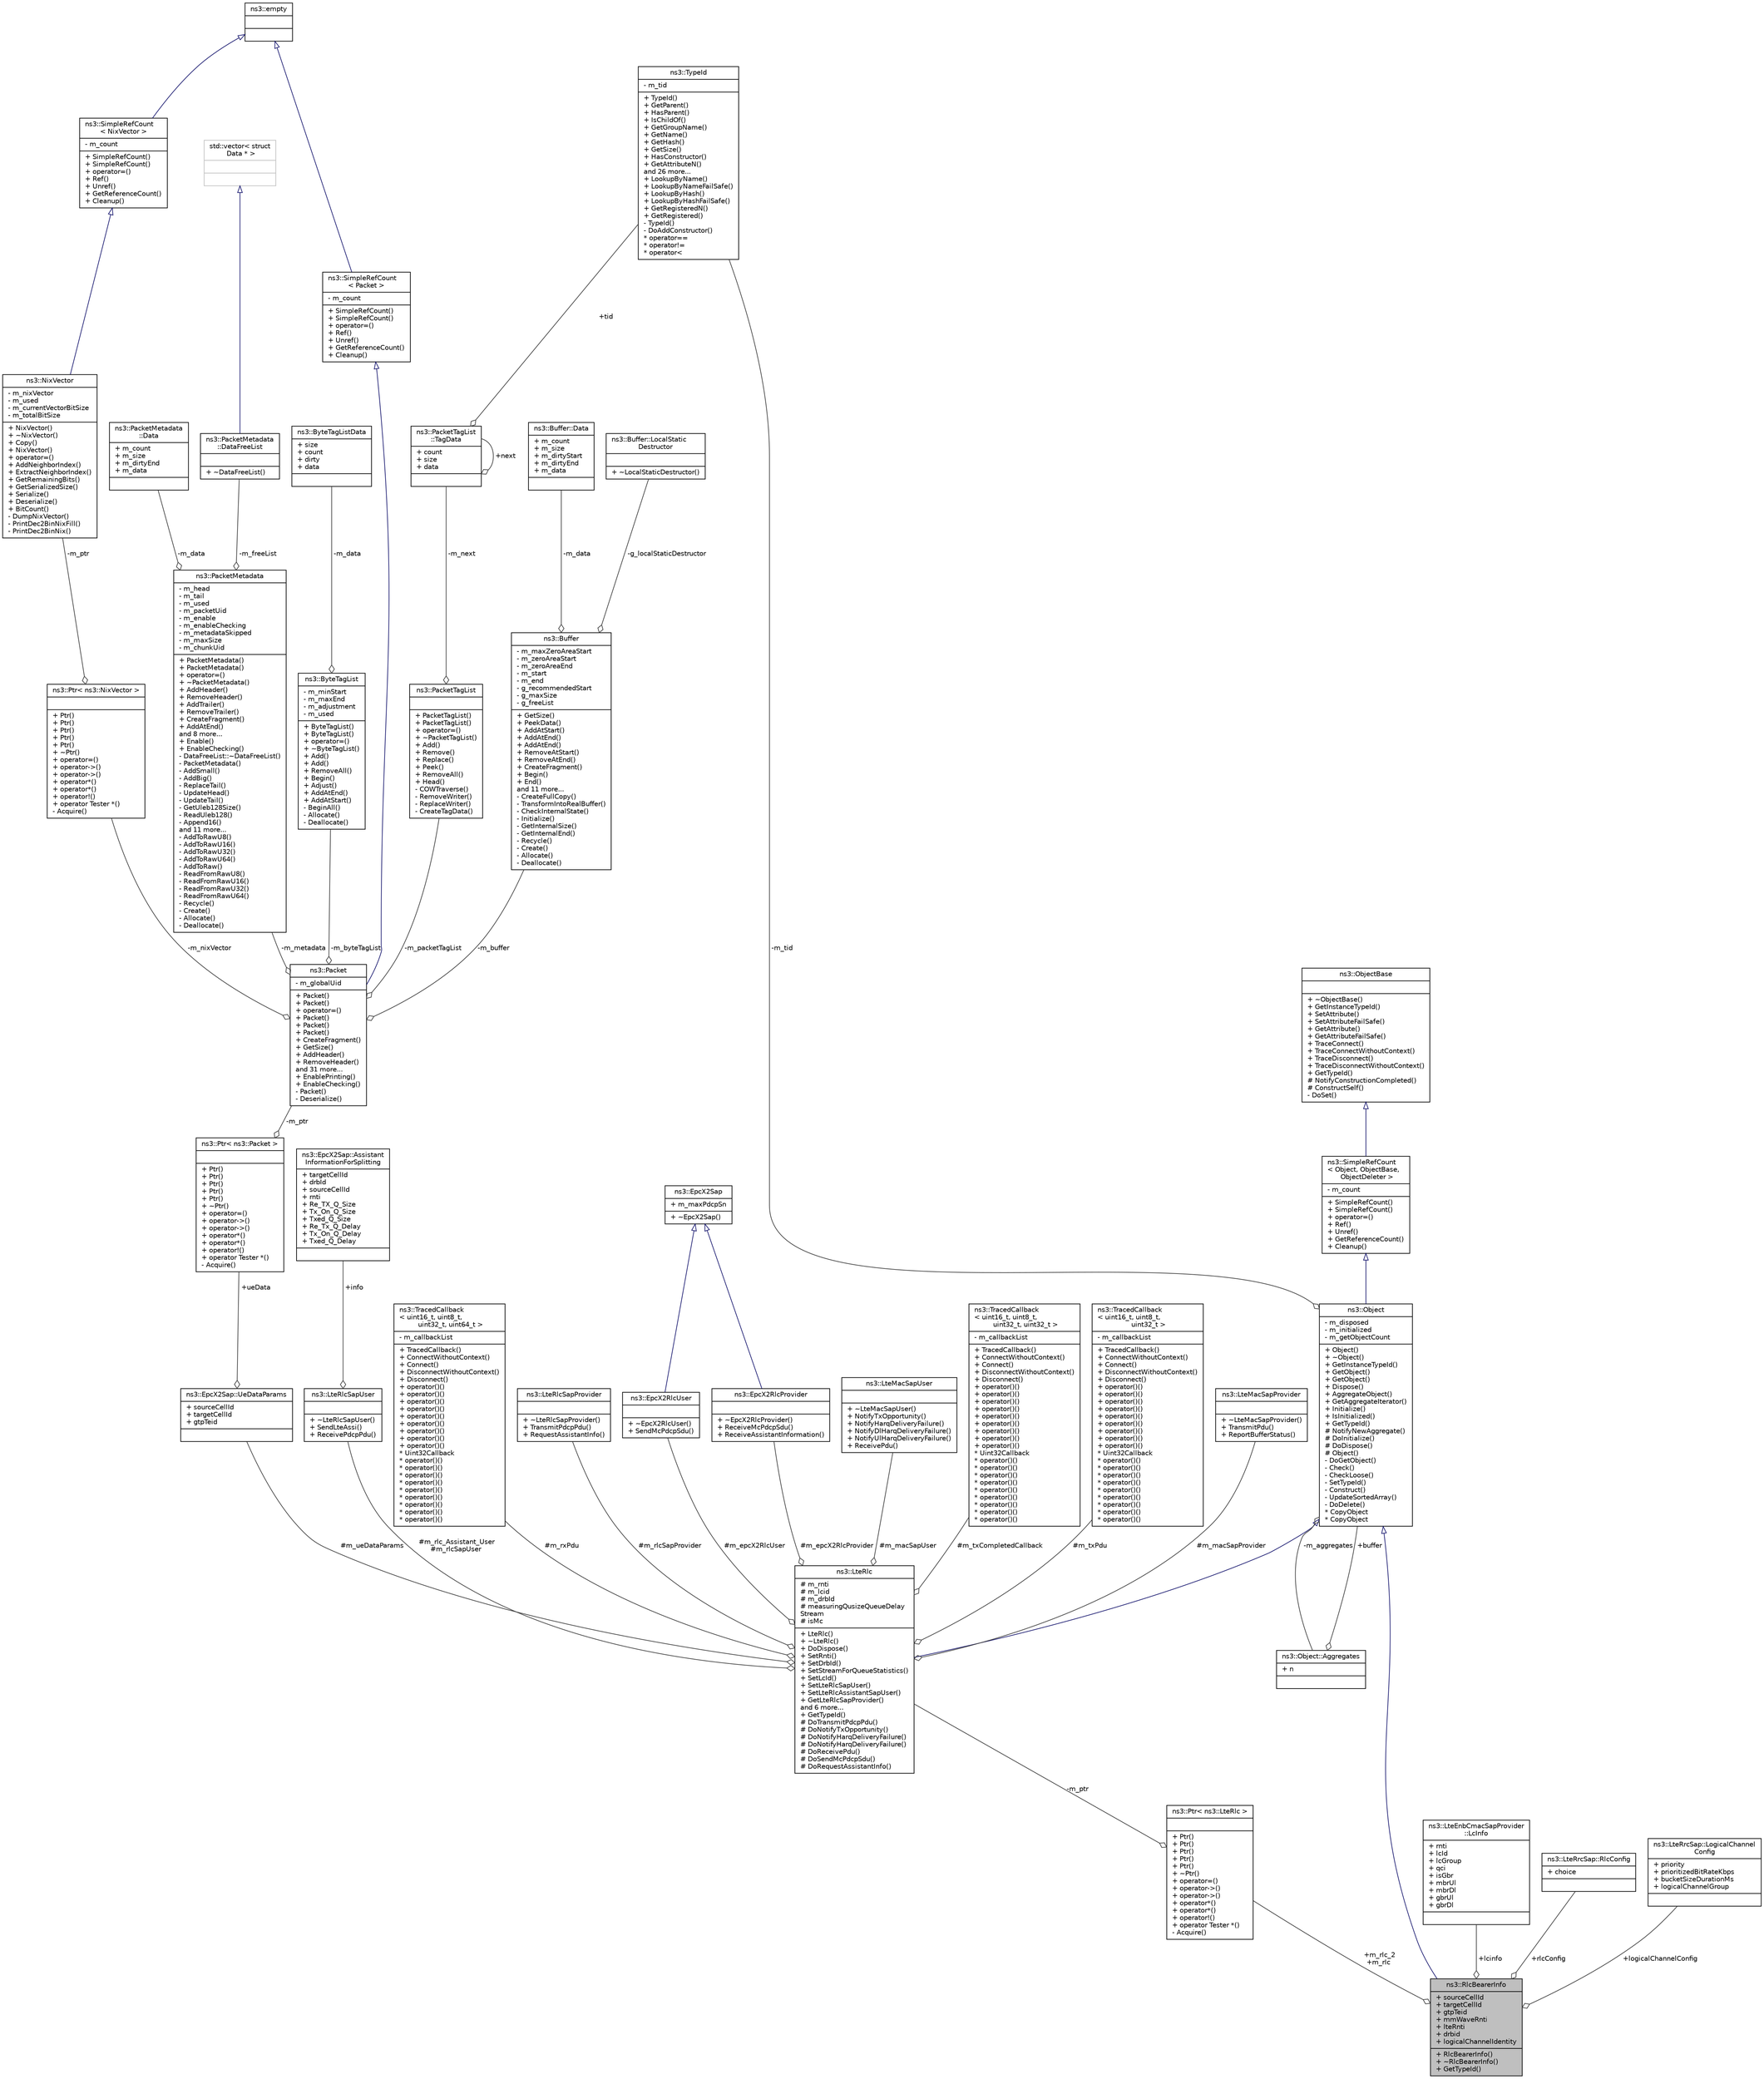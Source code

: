 digraph "ns3::RlcBearerInfo"
{
  edge [fontname="Helvetica",fontsize="10",labelfontname="Helvetica",labelfontsize="10"];
  node [fontname="Helvetica",fontsize="10",shape=record];
  Node1 [label="{ns3::RlcBearerInfo\n|+ sourceCellId\l+ targetCellId\l+ gtpTeid\l+ mmWaveRnti\l+ lteRnti\l+ drbid\l+ logicalChannelIdentity\l|+ RlcBearerInfo()\l+ ~RlcBearerInfo()\l+ GetTypeId()\l}",height=0.2,width=0.4,color="black", fillcolor="grey75", style="filled", fontcolor="black"];
  Node2 -> Node1 [dir="back",color="midnightblue",fontsize="10",style="solid",arrowtail="onormal"];
  Node2 [label="{ns3::Object\n|- m_disposed\l- m_initialized\l- m_getObjectCount\l|+ Object()\l+ ~Object()\l+ GetInstanceTypeId()\l+ GetObject()\l+ GetObject()\l+ Dispose()\l+ AggregateObject()\l+ GetAggregateIterator()\l+ Initialize()\l+ IsInitialized()\l+ GetTypeId()\l# NotifyNewAggregate()\l# DoInitialize()\l# DoDispose()\l# Object()\l- DoGetObject()\l- Check()\l- CheckLoose()\l- SetTypeId()\l- Construct()\l- UpdateSortedArray()\l- DoDelete()\l* CopyObject\l* CopyObject\l}",height=0.2,width=0.4,color="black", fillcolor="white", style="filled",URL="$d9/d77/classns3_1_1Object.html",tooltip="A base class which provides memory management and object aggregation. "];
  Node3 -> Node2 [dir="back",color="midnightblue",fontsize="10",style="solid",arrowtail="onormal"];
  Node3 [label="{ns3::SimpleRefCount\l\< Object, ObjectBase,\l ObjectDeleter \>\n|- m_count\l|+ SimpleRefCount()\l+ SimpleRefCount()\l+ operator=()\l+ Ref()\l+ Unref()\l+ GetReferenceCount()\l+ Cleanup()\l}",height=0.2,width=0.4,color="black", fillcolor="white", style="filled",URL="$da/da1/classns3_1_1SimpleRefCount.html"];
  Node4 -> Node3 [dir="back",color="midnightblue",fontsize="10",style="solid",arrowtail="onormal"];
  Node4 [label="{ns3::ObjectBase\n||+ ~ObjectBase()\l+ GetInstanceTypeId()\l+ SetAttribute()\l+ SetAttributeFailSafe()\l+ GetAttribute()\l+ GetAttributeFailSafe()\l+ TraceConnect()\l+ TraceConnectWithoutContext()\l+ TraceDisconnect()\l+ TraceDisconnectWithoutContext()\l+ GetTypeId()\l# NotifyConstructionCompleted()\l# ConstructSelf()\l- DoSet()\l}",height=0.2,width=0.4,color="black", fillcolor="white", style="filled",URL="$d2/dac/classns3_1_1ObjectBase.html",tooltip="Anchor the ns-3 type and attribute system. "];
  Node5 -> Node2 [color="grey25",fontsize="10",style="solid",label=" -m_tid" ,arrowhead="odiamond"];
  Node5 [label="{ns3::TypeId\n|- m_tid\l|+ TypeId()\l+ GetParent()\l+ HasParent()\l+ IsChildOf()\l+ GetGroupName()\l+ GetName()\l+ GetHash()\l+ GetSize()\l+ HasConstructor()\l+ GetAttributeN()\land 26 more...\l+ LookupByName()\l+ LookupByNameFailSafe()\l+ LookupByHash()\l+ LookupByHashFailSafe()\l+ GetRegisteredN()\l+ GetRegistered()\l- TypeId()\l- DoAddConstructor()\l* operator==\l* operator!=\l* operator\<\l}",height=0.2,width=0.4,color="black", fillcolor="white", style="filled",URL="$d6/d11/classns3_1_1TypeId.html",tooltip="a unique identifier for an interface. "];
  Node6 -> Node2 [color="grey25",fontsize="10",style="solid",label=" -m_aggregates" ,arrowhead="odiamond"];
  Node6 [label="{ns3::Object::Aggregates\n|+ n\l|}",height=0.2,width=0.4,color="black", fillcolor="white", style="filled",URL="$d5/de9/structns3_1_1Object_1_1Aggregates.html"];
  Node2 -> Node6 [color="grey25",fontsize="10",style="solid",label=" +buffer" ,arrowhead="odiamond"];
  Node7 -> Node1 [color="grey25",fontsize="10",style="solid",label=" +lcinfo" ,arrowhead="odiamond"];
  Node7 [label="{ns3::LteEnbCmacSapProvider\l::LcInfo\n|+ rnti\l+ lcId\l+ lcGroup\l+ qci\l+ isGbr\l+ mbrUl\l+ mbrDl\l+ gbrUl\l+ gbrDl\l|}",height=0.2,width=0.4,color="black", fillcolor="white", style="filled",URL="$d5/d6b/structns3_1_1LteEnbCmacSapProvider_1_1LcInfo.html"];
  Node8 -> Node1 [color="grey25",fontsize="10",style="solid",label=" +rlcConfig" ,arrowhead="odiamond"];
  Node8 [label="{ns3::LteRrcSap::RlcConfig\n|+ choice\l|}",height=0.2,width=0.4,color="black", fillcolor="white", style="filled",URL="$d0/d9d/structns3_1_1LteRrcSap_1_1RlcConfig.html"];
  Node9 -> Node1 [color="grey25",fontsize="10",style="solid",label=" +m_rlc_2\n+m_rlc" ,arrowhead="odiamond"];
  Node9 [label="{ns3::Ptr\< ns3::LteRlc \>\n||+ Ptr()\l+ Ptr()\l+ Ptr()\l+ Ptr()\l+ Ptr()\l+ ~Ptr()\l+ operator=()\l+ operator-\>()\l+ operator-\>()\l+ operator*()\l+ operator*()\l+ operator!()\l+ operator Tester *()\l- Acquire()\l}",height=0.2,width=0.4,color="black", fillcolor="white", style="filled",URL="$dc/d90/classns3_1_1Ptr.html"];
  Node10 -> Node9 [color="grey25",fontsize="10",style="solid",label=" -m_ptr" ,arrowhead="odiamond"];
  Node10 [label="{ns3::LteRlc\n|# m_rnti\l# m_lcid\l# m_drbId\l# measuringQusizeQueueDelay\lStream\l# isMc\l|+ LteRlc()\l+ ~LteRlc()\l+ DoDispose()\l+ SetRnti()\l+ SetDrbId()\l+ SetStreamForQueueStatistics()\l+ SetLcId()\l+ SetLteRlcSapUser()\l+ SetLteRlcAssistantSapUser()\l+ GetLteRlcSapProvider()\land 6 more...\l+ GetTypeId()\l# DoTransmitPdcpPdu()\l# DoNotifyTxOpportunity()\l# DoNotifyHarqDeliveryFailure()\l# DoNotifyHarqDeliveryFailure()\l# DoReceivePdu()\l# DoSendMcPdcpSdu()\l# DoRequestAssistantInfo()\l}",height=0.2,width=0.4,color="black", fillcolor="white", style="filled",URL="$d9/d7c/classns3_1_1LteRlc.html"];
  Node2 -> Node10 [dir="back",color="midnightblue",fontsize="10",style="solid",arrowtail="onormal"];
  Node11 -> Node10 [color="grey25",fontsize="10",style="solid",label=" #m_rlcSapProvider" ,arrowhead="odiamond"];
  Node11 [label="{ns3::LteRlcSapProvider\n||+ ~LteRlcSapProvider()\l+ TransmitPdcpPdu()\l+ RequestAssistantInfo()\l}",height=0.2,width=0.4,color="black", fillcolor="white", style="filled",URL="$dc/da8/classns3_1_1LteRlcSapProvider.html"];
  Node12 -> Node10 [color="grey25",fontsize="10",style="solid",label=" #m_epcX2RlcUser" ,arrowhead="odiamond"];
  Node12 [label="{ns3::EpcX2RlcUser\n||+ ~EpcX2RlcUser()\l+ SendMcPdcpSdu()\l}",height=0.2,width=0.4,color="black", fillcolor="white", style="filled",URL="$db/d48/classns3_1_1EpcX2RlcUser.html"];
  Node13 -> Node12 [dir="back",color="midnightblue",fontsize="10",style="solid",arrowtail="onormal"];
  Node13 [label="{ns3::EpcX2Sap\n|+ m_maxPdcpSn\l|+ ~EpcX2Sap()\l}",height=0.2,width=0.4,color="black", fillcolor="white", style="filled",URL="$d1/dc9/classns3_1_1EpcX2Sap.html",tooltip="Common structures for EpcX2SapProvider and EpcX2SapUser. "];
  Node14 -> Node10 [color="grey25",fontsize="10",style="solid",label=" #m_ueDataParams" ,arrowhead="odiamond"];
  Node14 [label="{ns3::EpcX2Sap::UeDataParams\n|+ sourceCellId\l+ targetCellId\l+ gtpTeid\l|}",height=0.2,width=0.4,color="black", fillcolor="white", style="filled",URL="$da/dea/structns3_1_1EpcX2Sap_1_1UeDataParams.html",tooltip="Parameters of the UE DATA primitive. "];
  Node15 -> Node14 [color="grey25",fontsize="10",style="solid",label=" +ueData" ,arrowhead="odiamond"];
  Node15 [label="{ns3::Ptr\< ns3::Packet \>\n||+ Ptr()\l+ Ptr()\l+ Ptr()\l+ Ptr()\l+ Ptr()\l+ ~Ptr()\l+ operator=()\l+ operator-\>()\l+ operator-\>()\l+ operator*()\l+ operator*()\l+ operator!()\l+ operator Tester *()\l- Acquire()\l}",height=0.2,width=0.4,color="black", fillcolor="white", style="filled",URL="$dc/d90/classns3_1_1Ptr.html"];
  Node16 -> Node15 [color="grey25",fontsize="10",style="solid",label=" -m_ptr" ,arrowhead="odiamond"];
  Node16 [label="{ns3::Packet\n|- m_globalUid\l|+ Packet()\l+ Packet()\l+ operator=()\l+ Packet()\l+ Packet()\l+ Packet()\l+ CreateFragment()\l+ GetSize()\l+ AddHeader()\l+ RemoveHeader()\land 31 more...\l+ EnablePrinting()\l+ EnableChecking()\l- Packet()\l- Deserialize()\l}",height=0.2,width=0.4,color="black", fillcolor="white", style="filled",URL="$dd/d7a/classns3_1_1Packet.html",tooltip="network packets "];
  Node17 -> Node16 [dir="back",color="midnightblue",fontsize="10",style="solid",arrowtail="onormal"];
  Node17 [label="{ns3::SimpleRefCount\l\< Packet \>\n|- m_count\l|+ SimpleRefCount()\l+ SimpleRefCount()\l+ operator=()\l+ Ref()\l+ Unref()\l+ GetReferenceCount()\l+ Cleanup()\l}",height=0.2,width=0.4,color="black", fillcolor="white", style="filled",URL="$da/da1/classns3_1_1SimpleRefCount.html"];
  Node18 -> Node17 [dir="back",color="midnightblue",fontsize="10",style="solid",arrowtail="onormal"];
  Node18 [label="{ns3::empty\n||}",height=0.2,width=0.4,color="black", fillcolor="white", style="filled",URL="$d9/d6a/classns3_1_1empty.html",tooltip="make Callback use a separate empty type "];
  Node19 -> Node16 [color="grey25",fontsize="10",style="solid",label=" -m_nixVector" ,arrowhead="odiamond"];
  Node19 [label="{ns3::Ptr\< ns3::NixVector \>\n||+ Ptr()\l+ Ptr()\l+ Ptr()\l+ Ptr()\l+ Ptr()\l+ ~Ptr()\l+ operator=()\l+ operator-\>()\l+ operator-\>()\l+ operator*()\l+ operator*()\l+ operator!()\l+ operator Tester *()\l- Acquire()\l}",height=0.2,width=0.4,color="black", fillcolor="white", style="filled",URL="$dc/d90/classns3_1_1Ptr.html"];
  Node20 -> Node19 [color="grey25",fontsize="10",style="solid",label=" -m_ptr" ,arrowhead="odiamond"];
  Node20 [label="{ns3::NixVector\n|- m_nixVector\l- m_used\l- m_currentVectorBitSize\l- m_totalBitSize\l|+ NixVector()\l+ ~NixVector()\l+ Copy()\l+ NixVector()\l+ operator=()\l+ AddNeighborIndex()\l+ ExtractNeighborIndex()\l+ GetRemainingBits()\l+ GetSerializedSize()\l+ Serialize()\l+ Deserialize()\l+ BitCount()\l- DumpNixVector()\l- PrintDec2BinNixFill()\l- PrintDec2BinNix()\l}",height=0.2,width=0.4,color="black", fillcolor="white", style="filled",URL="$d1/d44/classns3_1_1NixVector.html",tooltip="Neighbor-index data structure for nix-vector routing. "];
  Node21 -> Node20 [dir="back",color="midnightblue",fontsize="10",style="solid",arrowtail="onormal"];
  Node21 [label="{ns3::SimpleRefCount\l\< NixVector \>\n|- m_count\l|+ SimpleRefCount()\l+ SimpleRefCount()\l+ operator=()\l+ Ref()\l+ Unref()\l+ GetReferenceCount()\l+ Cleanup()\l}",height=0.2,width=0.4,color="black", fillcolor="white", style="filled",URL="$da/da1/classns3_1_1SimpleRefCount.html"];
  Node18 -> Node21 [dir="back",color="midnightblue",fontsize="10",style="solid",arrowtail="onormal"];
  Node22 -> Node16 [color="grey25",fontsize="10",style="solid",label=" -m_metadata" ,arrowhead="odiamond"];
  Node22 [label="{ns3::PacketMetadata\n|- m_head\l- m_tail\l- m_used\l- m_packetUid\l- m_enable\l- m_enableChecking\l- m_metadataSkipped\l- m_maxSize\l- m_chunkUid\l|+ PacketMetadata()\l+ PacketMetadata()\l+ operator=()\l+ ~PacketMetadata()\l+ AddHeader()\l+ RemoveHeader()\l+ AddTrailer()\l+ RemoveTrailer()\l+ CreateFragment()\l+ AddAtEnd()\land 8 more...\l+ Enable()\l+ EnableChecking()\l- DataFreeList::~DataFreeList()\l- PacketMetadata()\l- AddSmall()\l- AddBig()\l- ReplaceTail()\l- UpdateHead()\l- UpdateTail()\l- GetUleb128Size()\l- ReadUleb128()\l- Append16()\land 11 more...\l- AddToRawU8()\l- AddToRawU16()\l- AddToRawU32()\l- AddToRawU64()\l- AddToRaw()\l- ReadFromRawU8()\l- ReadFromRawU16()\l- ReadFromRawU32()\l- ReadFromRawU64()\l- Recycle()\l- Create()\l- Allocate()\l- Deallocate()\l}",height=0.2,width=0.4,color="black", fillcolor="white", style="filled",URL="$d1/db1/classns3_1_1PacketMetadata.html",tooltip="Handle packet metadata about packet headers and trailers. "];
  Node23 -> Node22 [color="grey25",fontsize="10",style="solid",label=" -m_data" ,arrowhead="odiamond"];
  Node23 [label="{ns3::PacketMetadata\l::Data\n|+ m_count\l+ m_size\l+ m_dirtyEnd\l+ m_data\l|}",height=0.2,width=0.4,color="black", fillcolor="white", style="filled",URL="$d6/d9c/structns3_1_1PacketMetadata_1_1Data.html"];
  Node24 -> Node22 [color="grey25",fontsize="10",style="solid",label=" -m_freeList" ,arrowhead="odiamond"];
  Node24 [label="{ns3::PacketMetadata\l::DataFreeList\n||+ ~DataFreeList()\l}",height=0.2,width=0.4,color="black", fillcolor="white", style="filled",URL="$d0/df8/classns3_1_1PacketMetadata_1_1DataFreeList.html",tooltip="Class to hold all the metadata. "];
  Node25 -> Node24 [dir="back",color="midnightblue",fontsize="10",style="solid",arrowtail="onormal"];
  Node25 [label="{std::vector\< struct\l Data * \>\n||}",height=0.2,width=0.4,color="grey75", fillcolor="white", style="filled"];
  Node26 -> Node16 [color="grey25",fontsize="10",style="solid",label=" -m_byteTagList" ,arrowhead="odiamond"];
  Node26 [label="{ns3::ByteTagList\n|- m_minStart\l- m_maxEnd\l- m_adjustment\l- m_used\l|+ ByteTagList()\l+ ByteTagList()\l+ operator=()\l+ ~ByteTagList()\l+ Add()\l+ Add()\l+ RemoveAll()\l+ Begin()\l+ Adjust()\l+ AddAtEnd()\l+ AddAtStart()\l- BeginAll()\l- Allocate()\l- Deallocate()\l}",height=0.2,width=0.4,color="black", fillcolor="white", style="filled",URL="$dd/d64/classns3_1_1ByteTagList.html",tooltip="keep track of the byte tags stored in a packet. "];
  Node27 -> Node26 [color="grey25",fontsize="10",style="solid",label=" -m_data" ,arrowhead="odiamond"];
  Node27 [label="{ns3::ByteTagListData\n|+ size\l+ count\l+ dirty\l+ data\l|}",height=0.2,width=0.4,color="black", fillcolor="white", style="filled",URL="$d5/d62/structns3_1_1ByteTagListData.html",tooltip="Internal representation of the byte tags stored in a packet. "];
  Node28 -> Node16 [color="grey25",fontsize="10",style="solid",label=" -m_packetTagList" ,arrowhead="odiamond"];
  Node28 [label="{ns3::PacketTagList\n||+ PacketTagList()\l+ PacketTagList()\l+ operator=()\l+ ~PacketTagList()\l+ Add()\l+ Remove()\l+ Replace()\l+ Peek()\l+ RemoveAll()\l+ Head()\l- COWTraverse()\l- RemoveWriter()\l- ReplaceWriter()\l- CreateTagData()\l}",height=0.2,width=0.4,color="black", fillcolor="white", style="filled",URL="$dd/d19/classns3_1_1PacketTagList.html",tooltip="List of the packet tags stored in a packet. "];
  Node29 -> Node28 [color="grey25",fontsize="10",style="solid",label=" -m_next" ,arrowhead="odiamond"];
  Node29 [label="{ns3::PacketTagList\l::TagData\n|+ count\l+ size\l+ data\l|}",height=0.2,width=0.4,color="black", fillcolor="white", style="filled",URL="$d5/d03/structns3_1_1PacketTagList_1_1TagData.html"];
  Node29 -> Node29 [color="grey25",fontsize="10",style="solid",label=" +next" ,arrowhead="odiamond"];
  Node5 -> Node29 [color="grey25",fontsize="10",style="solid",label=" +tid" ,arrowhead="odiamond"];
  Node30 -> Node16 [color="grey25",fontsize="10",style="solid",label=" -m_buffer" ,arrowhead="odiamond"];
  Node30 [label="{ns3::Buffer\n|- m_maxZeroAreaStart\l- m_zeroAreaStart\l- m_zeroAreaEnd\l- m_start\l- m_end\l- g_recommendedStart\l- g_maxSize\l- g_freeList\l|+ GetSize()\l+ PeekData()\l+ AddAtStart()\l+ AddAtEnd()\l+ AddAtEnd()\l+ RemoveAtStart()\l+ RemoveAtEnd()\l+ CreateFragment()\l+ Begin()\l+ End()\land 11 more...\l- CreateFullCopy()\l- TransformIntoRealBuffer()\l- CheckInternalState()\l- Initialize()\l- GetInternalSize()\l- GetInternalEnd()\l- Recycle()\l- Create()\l- Allocate()\l- Deallocate()\l}",height=0.2,width=0.4,color="black", fillcolor="white", style="filled",URL="$da/d85/classns3_1_1Buffer.html",tooltip="automatically resized byte buffer "];
  Node31 -> Node30 [color="grey25",fontsize="10",style="solid",label=" -m_data" ,arrowhead="odiamond"];
  Node31 [label="{ns3::Buffer::Data\n|+ m_count\l+ m_size\l+ m_dirtyStart\l+ m_dirtyEnd\l+ m_data\l|}",height=0.2,width=0.4,color="black", fillcolor="white", style="filled",URL="$d9/dcc/structns3_1_1Buffer_1_1Data.html"];
  Node32 -> Node30 [color="grey25",fontsize="10",style="solid",label=" -g_localStaticDestructor" ,arrowhead="odiamond"];
  Node32 [label="{ns3::Buffer::LocalStatic\lDestructor\n||+ ~LocalStaticDestructor()\l}",height=0.2,width=0.4,color="black", fillcolor="white", style="filled",URL="$dc/de5/structns3_1_1Buffer_1_1LocalStaticDestructor.html",tooltip="Local static destructor structure. "];
  Node33 -> Node10 [color="grey25",fontsize="10",style="solid",label=" #m_rxPdu" ,arrowhead="odiamond"];
  Node33 [label="{ns3::TracedCallback\l\< uint16_t, uint8_t,\l uint32_t, uint64_t \>\n|- m_callbackList\l|+ TracedCallback()\l+ ConnectWithoutContext()\l+ Connect()\l+ DisconnectWithoutContext()\l+ Disconnect()\l+ operator()()\l+ operator()()\l+ operator()()\l+ operator()()\l+ operator()()\l+ operator()()\l+ operator()()\l+ operator()()\l+ operator()()\l* Uint32Callback\l* operator()()\l* operator()()\l* operator()()\l* operator()()\l* operator()()\l* operator()()\l* operator()()\l* operator()()\l* operator()()\l}",height=0.2,width=0.4,color="black", fillcolor="white", style="filled",URL="$df/dec/classns3_1_1TracedCallback.html"];
  Node34 -> Node10 [color="grey25",fontsize="10",style="solid",label=" #m_rlc_Assistant_User\n#m_rlcSapUser" ,arrowhead="odiamond"];
  Node34 [label="{ns3::LteRlcSapUser\n||+ ~LteRlcSapUser()\l+ SendLteAssi()\l+ ReceivePdcpPdu()\l}",height=0.2,width=0.4,color="black", fillcolor="white", style="filled",URL="$d9/d10/classns3_1_1LteRlcSapUser.html"];
  Node35 -> Node34 [color="grey25",fontsize="10",style="solid",label=" +info" ,arrowhead="odiamond"];
  Node35 [label="{ns3::EpcX2Sap::Assistant\lInformationForSplitting\n|+ targetCellId\l+ drbId\l+ sourceCellId\l+ rnti\l+ Re_TX_Q_Size\l+ Tx_On_Q_Size\l+ Txed_Q_Size\l+ Re_Tx_Q_Delay\l+ Tx_On_Q_Delay\l+ Txed_Q_Delay\l|}",height=0.2,width=0.4,color="black", fillcolor="white", style="filled",URL="$db/d2f/structns3_1_1EpcX2Sap_1_1AssistantInformationForSplitting.html"];
  Node36 -> Node10 [color="grey25",fontsize="10",style="solid",label=" #m_macSapUser" ,arrowhead="odiamond"];
  Node36 [label="{ns3::LteMacSapUser\n||+ ~LteMacSapUser()\l+ NotifyTxOpportunity()\l+ NotifyHarqDeliveryFailure()\l+ NotifyDlHarqDeliveryFailure()\l+ NotifyUlHarqDeliveryFailure()\l+ ReceivePdu()\l}",height=0.2,width=0.4,color="black", fillcolor="white", style="filled",URL="$df/d25/classns3_1_1LteMacSapUser.html"];
  Node37 -> Node10 [color="grey25",fontsize="10",style="solid",label=" #m_txCompletedCallback" ,arrowhead="odiamond"];
  Node37 [label="{ns3::TracedCallback\l\< uint16_t, uint8_t,\l uint32_t, uint32_t \>\n|- m_callbackList\l|+ TracedCallback()\l+ ConnectWithoutContext()\l+ Connect()\l+ DisconnectWithoutContext()\l+ Disconnect()\l+ operator()()\l+ operator()()\l+ operator()()\l+ operator()()\l+ operator()()\l+ operator()()\l+ operator()()\l+ operator()()\l+ operator()()\l* Uint32Callback\l* operator()()\l* operator()()\l* operator()()\l* operator()()\l* operator()()\l* operator()()\l* operator()()\l* operator()()\l* operator()()\l}",height=0.2,width=0.4,color="black", fillcolor="white", style="filled",URL="$df/dec/classns3_1_1TracedCallback.html"];
  Node38 -> Node10 [color="grey25",fontsize="10",style="solid",label=" #m_txPdu" ,arrowhead="odiamond"];
  Node38 [label="{ns3::TracedCallback\l\< uint16_t, uint8_t,\l uint32_t \>\n|- m_callbackList\l|+ TracedCallback()\l+ ConnectWithoutContext()\l+ Connect()\l+ DisconnectWithoutContext()\l+ Disconnect()\l+ operator()()\l+ operator()()\l+ operator()()\l+ operator()()\l+ operator()()\l+ operator()()\l+ operator()()\l+ operator()()\l+ operator()()\l* Uint32Callback\l* operator()()\l* operator()()\l* operator()()\l* operator()()\l* operator()()\l* operator()()\l* operator()()\l* operator()()\l* operator()()\l}",height=0.2,width=0.4,color="black", fillcolor="white", style="filled",URL="$df/dec/classns3_1_1TracedCallback.html"];
  Node39 -> Node10 [color="grey25",fontsize="10",style="solid",label=" #m_epcX2RlcProvider" ,arrowhead="odiamond"];
  Node39 [label="{ns3::EpcX2RlcProvider\n||+ ~EpcX2RlcProvider()\l+ ReceiveMcPdcpSdu()\l+ ReceiveAssistantInformation()\l}",height=0.2,width=0.4,color="black", fillcolor="white", style="filled",URL="$d0/d20/classns3_1_1EpcX2RlcProvider.html"];
  Node13 -> Node39 [dir="back",color="midnightblue",fontsize="10",style="solid",arrowtail="onormal"];
  Node40 -> Node10 [color="grey25",fontsize="10",style="solid",label=" #m_macSapProvider" ,arrowhead="odiamond"];
  Node40 [label="{ns3::LteMacSapProvider\n||+ ~LteMacSapProvider()\l+ TransmitPdu()\l+ ReportBufferStatus()\l}",height=0.2,width=0.4,color="black", fillcolor="white", style="filled",URL="$db/d1a/classns3_1_1LteMacSapProvider.html"];
  Node41 -> Node1 [color="grey25",fontsize="10",style="solid",label=" +logicalChannelConfig" ,arrowhead="odiamond"];
  Node41 [label="{ns3::LteRrcSap::LogicalChannel\lConfig\n|+ priority\l+ prioritizedBitRateKbps\l+ bucketSizeDurationMs\l+ logicalChannelGroup\l|}",height=0.2,width=0.4,color="black", fillcolor="white", style="filled",URL="$d9/d83/structns3_1_1LteRrcSap_1_1LogicalChannelConfig.html"];
}

